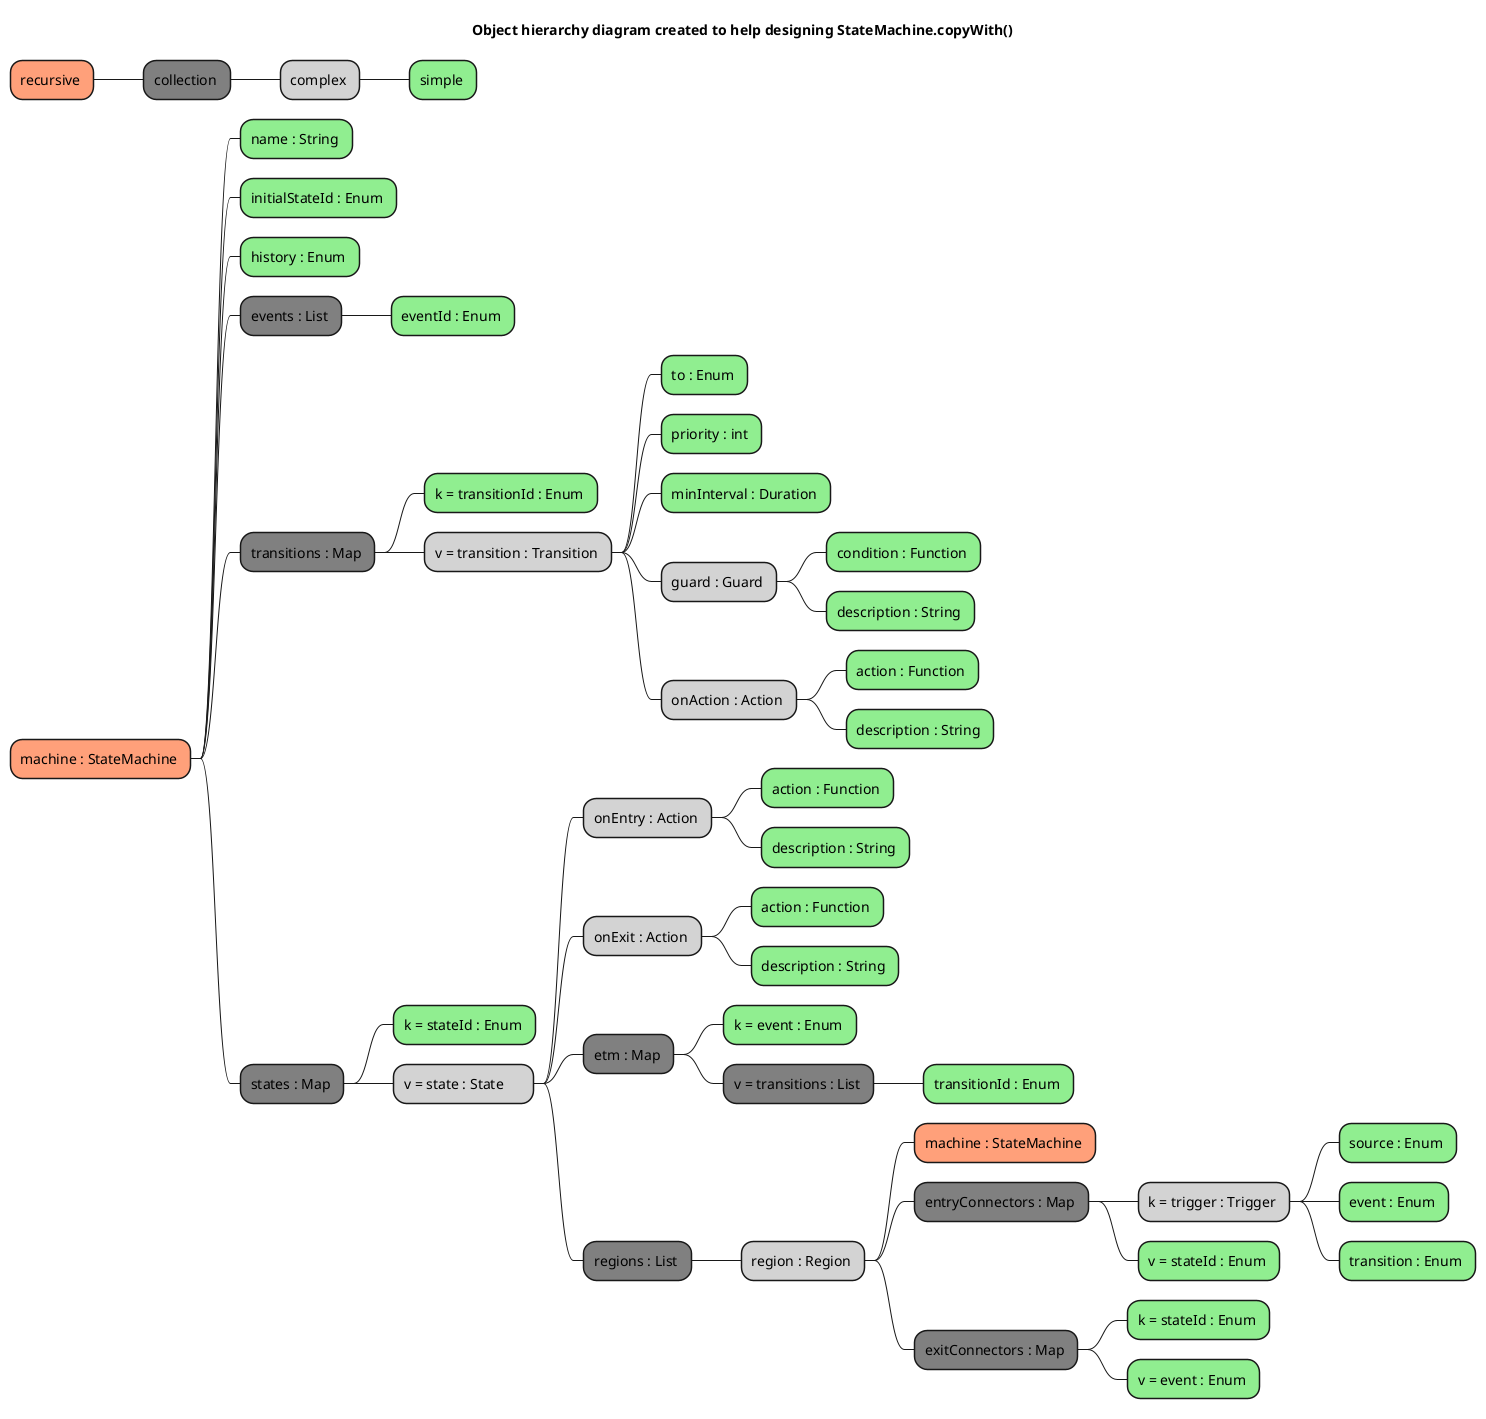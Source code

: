 @startmindmap State machine hierarchy diagram
title Object hierarchy diagram created to help designing StateMachine.copyWith() 
<style>
mindmapDiagram {
    .simple { 
        BackgroundColor LightGreen 
    }
    .recurse { 
        BackgroundColor LightSalmon 
    }
    .iterate { 
        BackgroundColor Gray 
    }
    .complex {
        BackgroundColor LightGray 
    }
}
</style>
* recursive <<recurse>>
** collection <<iterate>>
*** complex <<complex>>
**** simple <<simple>>
* machine : StateMachine <<recurse>>
** name : String <<simple>>
** initialStateId : Enum <<simple>>
** history : Enum <<simple>>
** events : List <<iterate>>
*** eventId : Enum <<simple>>
** transitions : Map <<iterate>>
*** k = transitionId : Enum <<simple>>
*** v = transition : Transition <<complex>>
**** to : Enum <<simple>>
**** priority : int <<simple>>
**** minInterval : Duration <<simple>>
**** guard : Guard <<complex>>
***** condition : Function <<simple>>
***** description : String <<simple>>
**** onAction : Action <<complex>>
***** action : Function <<simple>>
***** description : String <<simple>>
** states : Map <<iterate>>
*** k = stateId : Enum <<simple>>
*** v = state : State\t <<complex>>
**** onEntry : Action <<complex>>
***** action : Function <<simple>>
***** description : String <<simple>>
**** onExit : Action <<complex>>
***** action : Function <<simple>>
***** description : String <<simple>>
**** etm : Map <<iterate>>
***** k = event : Enum <<simple>>
***** v = transitions : List <<iterate>>
****** transitionId : Enum <<simple>>
**** regions : List <<iterate>>
***** region : Region <<complex>>
****** machine : StateMachine <<recurse>>
****** entryConnectors : Map <<iterate>>
******* k = trigger : Trigger <<complex>>
******** source : Enum <<simple>>
******** event : Enum <<simple>>
******** transition : Enum <<simple>>
******* v = stateId : Enum <<simple>>
****** exitConnectors : Map <<iterate>>
******* k = stateId : Enum <<simple>>
******* v = event : Enum <<simple>>

@endmindmap
